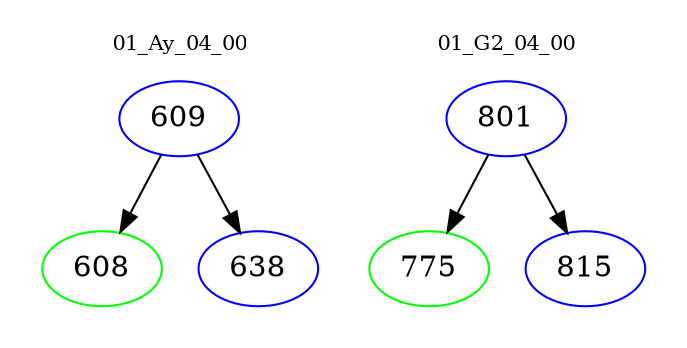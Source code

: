 digraph{
subgraph cluster_0 {
color = white
label = "01_Ay_04_00";
fontsize=10;
T0_609 [label="609", color="blue"]
T0_609 -> T0_608 [color="black"]
T0_608 [label="608", color="green"]
T0_609 -> T0_638 [color="black"]
T0_638 [label="638", color="blue"]
}
subgraph cluster_1 {
color = white
label = "01_G2_04_00";
fontsize=10;
T1_801 [label="801", color="blue"]
T1_801 -> T1_775 [color="black"]
T1_775 [label="775", color="green"]
T1_801 -> T1_815 [color="black"]
T1_815 [label="815", color="blue"]
}
}

